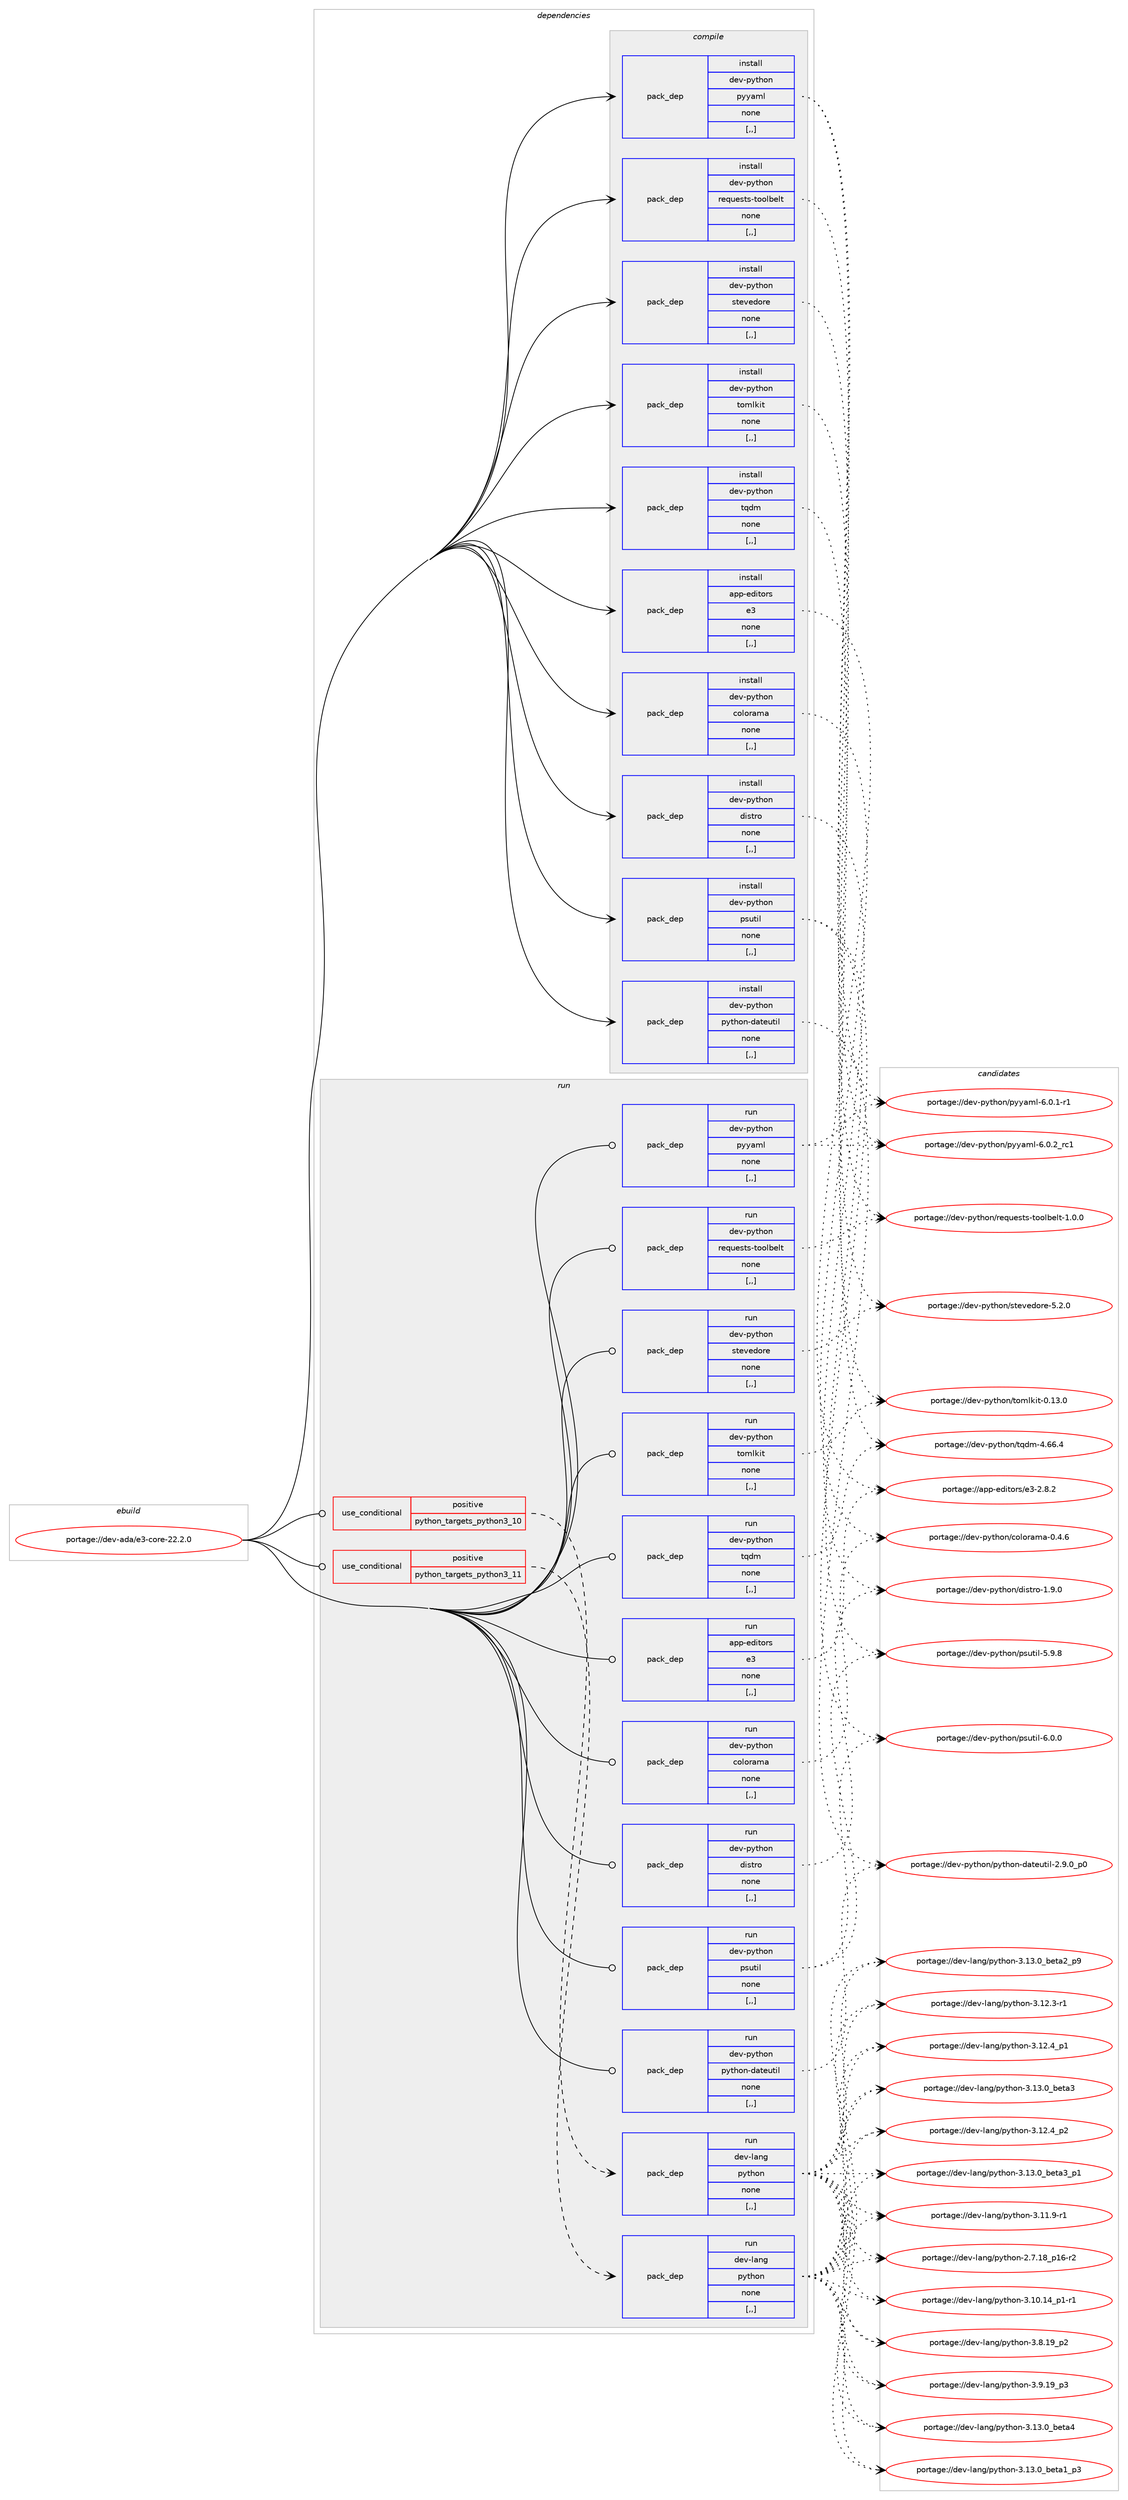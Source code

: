 digraph prolog {

# *************
# Graph options
# *************

newrank=true;
concentrate=true;
compound=true;
graph [rankdir=LR,fontname=Helvetica,fontsize=10,ranksep=1.5];#, ranksep=2.5, nodesep=0.2];
edge  [arrowhead=vee];
node  [fontname=Helvetica,fontsize=10];

# **********
# The ebuild
# **********

subgraph cluster_leftcol {
color=gray;
label=<<i>ebuild</i>>;
id [label="portage://dev-ada/e3-core-22.2.0", color=red, width=4, href="../dev-ada/e3-core-22.2.0.svg"];
}

# ****************
# The dependencies
# ****************

subgraph cluster_midcol {
color=gray;
label=<<i>dependencies</i>>;
subgraph cluster_compile {
fillcolor="#eeeeee";
style=filled;
label=<<i>compile</i>>;
subgraph pack46556 {
dependency63991 [label=<<TABLE BORDER="0" CELLBORDER="1" CELLSPACING="0" CELLPADDING="4" WIDTH="220"><TR><TD ROWSPAN="6" CELLPADDING="30">pack_dep</TD></TR><TR><TD WIDTH="110">install</TD></TR><TR><TD>dev-python</TD></TR><TR><TD>colorama</TD></TR><TR><TD>none</TD></TR><TR><TD>[,,]</TD></TR></TABLE>>, shape=none, color=blue];
}
id:e -> dependency63991:w [weight=20,style="solid",arrowhead="vee"];
subgraph pack46557 {
dependency63992 [label=<<TABLE BORDER="0" CELLBORDER="1" CELLSPACING="0" CELLPADDING="4" WIDTH="220"><TR><TD ROWSPAN="6" CELLPADDING="30">pack_dep</TD></TR><TR><TD WIDTH="110">install</TD></TR><TR><TD>dev-python</TD></TR><TR><TD>distro</TD></TR><TR><TD>none</TD></TR><TR><TD>[,,]</TD></TR></TABLE>>, shape=none, color=blue];
}
id:e -> dependency63992:w [weight=20,style="solid",arrowhead="vee"];
subgraph pack46558 {
dependency63993 [label=<<TABLE BORDER="0" CELLBORDER="1" CELLSPACING="0" CELLPADDING="4" WIDTH="220"><TR><TD ROWSPAN="6" CELLPADDING="30">pack_dep</TD></TR><TR><TD WIDTH="110">install</TD></TR><TR><TD>dev-python</TD></TR><TR><TD>psutil</TD></TR><TR><TD>none</TD></TR><TR><TD>[,,]</TD></TR></TABLE>>, shape=none, color=blue];
}
id:e -> dependency63993:w [weight=20,style="solid",arrowhead="vee"];
subgraph pack46559 {
dependency63994 [label=<<TABLE BORDER="0" CELLBORDER="1" CELLSPACING="0" CELLPADDING="4" WIDTH="220"><TR><TD ROWSPAN="6" CELLPADDING="30">pack_dep</TD></TR><TR><TD WIDTH="110">install</TD></TR><TR><TD>dev-python</TD></TR><TR><TD>python-dateutil</TD></TR><TR><TD>none</TD></TR><TR><TD>[,,]</TD></TR></TABLE>>, shape=none, color=blue];
}
id:e -> dependency63994:w [weight=20,style="solid",arrowhead="vee"];
subgraph pack46560 {
dependency63995 [label=<<TABLE BORDER="0" CELLBORDER="1" CELLSPACING="0" CELLPADDING="4" WIDTH="220"><TR><TD ROWSPAN="6" CELLPADDING="30">pack_dep</TD></TR><TR><TD WIDTH="110">install</TD></TR><TR><TD>dev-python</TD></TR><TR><TD>pyyaml</TD></TR><TR><TD>none</TD></TR><TR><TD>[,,]</TD></TR></TABLE>>, shape=none, color=blue];
}
id:e -> dependency63995:w [weight=20,style="solid",arrowhead="vee"];
subgraph pack46561 {
dependency63996 [label=<<TABLE BORDER="0" CELLBORDER="1" CELLSPACING="0" CELLPADDING="4" WIDTH="220"><TR><TD ROWSPAN="6" CELLPADDING="30">pack_dep</TD></TR><TR><TD WIDTH="110">install</TD></TR><TR><TD>dev-python</TD></TR><TR><TD>requests-toolbelt</TD></TR><TR><TD>none</TD></TR><TR><TD>[,,]</TD></TR></TABLE>>, shape=none, color=blue];
}
id:e -> dependency63996:w [weight=20,style="solid",arrowhead="vee"];
subgraph pack46562 {
dependency63997 [label=<<TABLE BORDER="0" CELLBORDER="1" CELLSPACING="0" CELLPADDING="4" WIDTH="220"><TR><TD ROWSPAN="6" CELLPADDING="30">pack_dep</TD></TR><TR><TD WIDTH="110">install</TD></TR><TR><TD>dev-python</TD></TR><TR><TD>stevedore</TD></TR><TR><TD>none</TD></TR><TR><TD>[,,]</TD></TR></TABLE>>, shape=none, color=blue];
}
id:e -> dependency63997:w [weight=20,style="solid",arrowhead="vee"];
subgraph pack46563 {
dependency63998 [label=<<TABLE BORDER="0" CELLBORDER="1" CELLSPACING="0" CELLPADDING="4" WIDTH="220"><TR><TD ROWSPAN="6" CELLPADDING="30">pack_dep</TD></TR><TR><TD WIDTH="110">install</TD></TR><TR><TD>dev-python</TD></TR><TR><TD>tomlkit</TD></TR><TR><TD>none</TD></TR><TR><TD>[,,]</TD></TR></TABLE>>, shape=none, color=blue];
}
id:e -> dependency63998:w [weight=20,style="solid",arrowhead="vee"];
subgraph pack46564 {
dependency63999 [label=<<TABLE BORDER="0" CELLBORDER="1" CELLSPACING="0" CELLPADDING="4" WIDTH="220"><TR><TD ROWSPAN="6" CELLPADDING="30">pack_dep</TD></TR><TR><TD WIDTH="110">install</TD></TR><TR><TD>dev-python</TD></TR><TR><TD>tqdm</TD></TR><TR><TD>none</TD></TR><TR><TD>[,,]</TD></TR></TABLE>>, shape=none, color=blue];
}
id:e -> dependency63999:w [weight=20,style="solid",arrowhead="vee"];
subgraph pack46565 {
dependency64000 [label=<<TABLE BORDER="0" CELLBORDER="1" CELLSPACING="0" CELLPADDING="4" WIDTH="220"><TR><TD ROWSPAN="6" CELLPADDING="30">pack_dep</TD></TR><TR><TD WIDTH="110">install</TD></TR><TR><TD>app-editors</TD></TR><TR><TD>e3</TD></TR><TR><TD>none</TD></TR><TR><TD>[,,]</TD></TR></TABLE>>, shape=none, color=blue];
}
id:e -> dependency64000:w [weight=20,style="solid",arrowhead="vee"];
}
subgraph cluster_compileandrun {
fillcolor="#eeeeee";
style=filled;
label=<<i>compile and run</i>>;
}
subgraph cluster_run {
fillcolor="#eeeeee";
style=filled;
label=<<i>run</i>>;
subgraph cond16515 {
dependency64001 [label=<<TABLE BORDER="0" CELLBORDER="1" CELLSPACING="0" CELLPADDING="4"><TR><TD ROWSPAN="3" CELLPADDING="10">use_conditional</TD></TR><TR><TD>positive</TD></TR><TR><TD>python_targets_python3_10</TD></TR></TABLE>>, shape=none, color=red];
subgraph pack46566 {
dependency64002 [label=<<TABLE BORDER="0" CELLBORDER="1" CELLSPACING="0" CELLPADDING="4" WIDTH="220"><TR><TD ROWSPAN="6" CELLPADDING="30">pack_dep</TD></TR><TR><TD WIDTH="110">run</TD></TR><TR><TD>dev-lang</TD></TR><TR><TD>python</TD></TR><TR><TD>none</TD></TR><TR><TD>[,,]</TD></TR></TABLE>>, shape=none, color=blue];
}
dependency64001:e -> dependency64002:w [weight=20,style="dashed",arrowhead="vee"];
}
id:e -> dependency64001:w [weight=20,style="solid",arrowhead="odot"];
subgraph cond16516 {
dependency64003 [label=<<TABLE BORDER="0" CELLBORDER="1" CELLSPACING="0" CELLPADDING="4"><TR><TD ROWSPAN="3" CELLPADDING="10">use_conditional</TD></TR><TR><TD>positive</TD></TR><TR><TD>python_targets_python3_11</TD></TR></TABLE>>, shape=none, color=red];
subgraph pack46567 {
dependency64004 [label=<<TABLE BORDER="0" CELLBORDER="1" CELLSPACING="0" CELLPADDING="4" WIDTH="220"><TR><TD ROWSPAN="6" CELLPADDING="30">pack_dep</TD></TR><TR><TD WIDTH="110">run</TD></TR><TR><TD>dev-lang</TD></TR><TR><TD>python</TD></TR><TR><TD>none</TD></TR><TR><TD>[,,]</TD></TR></TABLE>>, shape=none, color=blue];
}
dependency64003:e -> dependency64004:w [weight=20,style="dashed",arrowhead="vee"];
}
id:e -> dependency64003:w [weight=20,style="solid",arrowhead="odot"];
subgraph pack46568 {
dependency64005 [label=<<TABLE BORDER="0" CELLBORDER="1" CELLSPACING="0" CELLPADDING="4" WIDTH="220"><TR><TD ROWSPAN="6" CELLPADDING="30">pack_dep</TD></TR><TR><TD WIDTH="110">run</TD></TR><TR><TD>dev-python</TD></TR><TR><TD>colorama</TD></TR><TR><TD>none</TD></TR><TR><TD>[,,]</TD></TR></TABLE>>, shape=none, color=blue];
}
id:e -> dependency64005:w [weight=20,style="solid",arrowhead="odot"];
subgraph pack46569 {
dependency64006 [label=<<TABLE BORDER="0" CELLBORDER="1" CELLSPACING="0" CELLPADDING="4" WIDTH="220"><TR><TD ROWSPAN="6" CELLPADDING="30">pack_dep</TD></TR><TR><TD WIDTH="110">run</TD></TR><TR><TD>dev-python</TD></TR><TR><TD>distro</TD></TR><TR><TD>none</TD></TR><TR><TD>[,,]</TD></TR></TABLE>>, shape=none, color=blue];
}
id:e -> dependency64006:w [weight=20,style="solid",arrowhead="odot"];
subgraph pack46570 {
dependency64007 [label=<<TABLE BORDER="0" CELLBORDER="1" CELLSPACING="0" CELLPADDING="4" WIDTH="220"><TR><TD ROWSPAN="6" CELLPADDING="30">pack_dep</TD></TR><TR><TD WIDTH="110">run</TD></TR><TR><TD>dev-python</TD></TR><TR><TD>psutil</TD></TR><TR><TD>none</TD></TR><TR><TD>[,,]</TD></TR></TABLE>>, shape=none, color=blue];
}
id:e -> dependency64007:w [weight=20,style="solid",arrowhead="odot"];
subgraph pack46571 {
dependency64008 [label=<<TABLE BORDER="0" CELLBORDER="1" CELLSPACING="0" CELLPADDING="4" WIDTH="220"><TR><TD ROWSPAN="6" CELLPADDING="30">pack_dep</TD></TR><TR><TD WIDTH="110">run</TD></TR><TR><TD>dev-python</TD></TR><TR><TD>python-dateutil</TD></TR><TR><TD>none</TD></TR><TR><TD>[,,]</TD></TR></TABLE>>, shape=none, color=blue];
}
id:e -> dependency64008:w [weight=20,style="solid",arrowhead="odot"];
subgraph pack46572 {
dependency64009 [label=<<TABLE BORDER="0" CELLBORDER="1" CELLSPACING="0" CELLPADDING="4" WIDTH="220"><TR><TD ROWSPAN="6" CELLPADDING="30">pack_dep</TD></TR><TR><TD WIDTH="110">run</TD></TR><TR><TD>dev-python</TD></TR><TR><TD>pyyaml</TD></TR><TR><TD>none</TD></TR><TR><TD>[,,]</TD></TR></TABLE>>, shape=none, color=blue];
}
id:e -> dependency64009:w [weight=20,style="solid",arrowhead="odot"];
subgraph pack46573 {
dependency64010 [label=<<TABLE BORDER="0" CELLBORDER="1" CELLSPACING="0" CELLPADDING="4" WIDTH="220"><TR><TD ROWSPAN="6" CELLPADDING="30">pack_dep</TD></TR><TR><TD WIDTH="110">run</TD></TR><TR><TD>dev-python</TD></TR><TR><TD>requests-toolbelt</TD></TR><TR><TD>none</TD></TR><TR><TD>[,,]</TD></TR></TABLE>>, shape=none, color=blue];
}
id:e -> dependency64010:w [weight=20,style="solid",arrowhead="odot"];
subgraph pack46574 {
dependency64011 [label=<<TABLE BORDER="0" CELLBORDER="1" CELLSPACING="0" CELLPADDING="4" WIDTH="220"><TR><TD ROWSPAN="6" CELLPADDING="30">pack_dep</TD></TR><TR><TD WIDTH="110">run</TD></TR><TR><TD>dev-python</TD></TR><TR><TD>stevedore</TD></TR><TR><TD>none</TD></TR><TR><TD>[,,]</TD></TR></TABLE>>, shape=none, color=blue];
}
id:e -> dependency64011:w [weight=20,style="solid",arrowhead="odot"];
subgraph pack46575 {
dependency64012 [label=<<TABLE BORDER="0" CELLBORDER="1" CELLSPACING="0" CELLPADDING="4" WIDTH="220"><TR><TD ROWSPAN="6" CELLPADDING="30">pack_dep</TD></TR><TR><TD WIDTH="110">run</TD></TR><TR><TD>dev-python</TD></TR><TR><TD>tomlkit</TD></TR><TR><TD>none</TD></TR><TR><TD>[,,]</TD></TR></TABLE>>, shape=none, color=blue];
}
id:e -> dependency64012:w [weight=20,style="solid",arrowhead="odot"];
subgraph pack46576 {
dependency64013 [label=<<TABLE BORDER="0" CELLBORDER="1" CELLSPACING="0" CELLPADDING="4" WIDTH="220"><TR><TD ROWSPAN="6" CELLPADDING="30">pack_dep</TD></TR><TR><TD WIDTH="110">run</TD></TR><TR><TD>dev-python</TD></TR><TR><TD>tqdm</TD></TR><TR><TD>none</TD></TR><TR><TD>[,,]</TD></TR></TABLE>>, shape=none, color=blue];
}
id:e -> dependency64013:w [weight=20,style="solid",arrowhead="odot"];
subgraph pack46577 {
dependency64014 [label=<<TABLE BORDER="0" CELLBORDER="1" CELLSPACING="0" CELLPADDING="4" WIDTH="220"><TR><TD ROWSPAN="6" CELLPADDING="30">pack_dep</TD></TR><TR><TD WIDTH="110">run</TD></TR><TR><TD>app-editors</TD></TR><TR><TD>e3</TD></TR><TR><TD>none</TD></TR><TR><TD>[,,]</TD></TR></TABLE>>, shape=none, color=blue];
}
id:e -> dependency64014:w [weight=20,style="solid",arrowhead="odot"];
}
}

# **************
# The candidates
# **************

subgraph cluster_choices {
rank=same;
color=gray;
label=<<i>candidates</i>>;

subgraph choice46556 {
color=black;
nodesep=1;
choice1001011184511212111610411111047991111081111149710997454846524654 [label="portage://dev-python/colorama-0.4.6", color=red, width=4,href="../dev-python/colorama-0.4.6.svg"];
dependency63991:e -> choice1001011184511212111610411111047991111081111149710997454846524654:w [style=dotted,weight="100"];
}
subgraph choice46557 {
color=black;
nodesep=1;
choice1001011184511212111610411111047100105115116114111454946574648 [label="portage://dev-python/distro-1.9.0", color=red, width=4,href="../dev-python/distro-1.9.0.svg"];
dependency63992:e -> choice1001011184511212111610411111047100105115116114111454946574648:w [style=dotted,weight="100"];
}
subgraph choice46558 {
color=black;
nodesep=1;
choice1001011184511212111610411111047112115117116105108455446484648 [label="portage://dev-python/psutil-6.0.0", color=red, width=4,href="../dev-python/psutil-6.0.0.svg"];
choice1001011184511212111610411111047112115117116105108455346574656 [label="portage://dev-python/psutil-5.9.8", color=red, width=4,href="../dev-python/psutil-5.9.8.svg"];
dependency63993:e -> choice1001011184511212111610411111047112115117116105108455446484648:w [style=dotted,weight="100"];
dependency63993:e -> choice1001011184511212111610411111047112115117116105108455346574656:w [style=dotted,weight="100"];
}
subgraph choice46559 {
color=black;
nodesep=1;
choice100101118451121211161041111104711212111610411111045100971161011171161051084550465746489511248 [label="portage://dev-python/python-dateutil-2.9.0_p0", color=red, width=4,href="../dev-python/python-dateutil-2.9.0_p0.svg"];
dependency63994:e -> choice100101118451121211161041111104711212111610411111045100971161011171161051084550465746489511248:w [style=dotted,weight="100"];
}
subgraph choice46560 {
color=black;
nodesep=1;
choice100101118451121211161041111104711212112197109108455446484650951149949 [label="portage://dev-python/pyyaml-6.0.2_rc1", color=red, width=4,href="../dev-python/pyyaml-6.0.2_rc1.svg"];
choice1001011184511212111610411111047112121121971091084554464846494511449 [label="portage://dev-python/pyyaml-6.0.1-r1", color=red, width=4,href="../dev-python/pyyaml-6.0.1-r1.svg"];
dependency63995:e -> choice100101118451121211161041111104711212112197109108455446484650951149949:w [style=dotted,weight="100"];
dependency63995:e -> choice1001011184511212111610411111047112121121971091084554464846494511449:w [style=dotted,weight="100"];
}
subgraph choice46561 {
color=black;
nodesep=1;
choice10010111845112121116104111110471141011131171011151161154511611111110898101108116454946484648 [label="portage://dev-python/requests-toolbelt-1.0.0", color=red, width=4,href="../dev-python/requests-toolbelt-1.0.0.svg"];
dependency63996:e -> choice10010111845112121116104111110471141011131171011151161154511611111110898101108116454946484648:w [style=dotted,weight="100"];
}
subgraph choice46562 {
color=black;
nodesep=1;
choice1001011184511212111610411111047115116101118101100111114101455346504648 [label="portage://dev-python/stevedore-5.2.0", color=red, width=4,href="../dev-python/stevedore-5.2.0.svg"];
dependency63997:e -> choice1001011184511212111610411111047115116101118101100111114101455346504648:w [style=dotted,weight="100"];
}
subgraph choice46563 {
color=black;
nodesep=1;
choice100101118451121211161041111104711611110910810710511645484649514648 [label="portage://dev-python/tomlkit-0.13.0", color=red, width=4,href="../dev-python/tomlkit-0.13.0.svg"];
dependency63998:e -> choice100101118451121211161041111104711611110910810710511645484649514648:w [style=dotted,weight="100"];
}
subgraph choice46564 {
color=black;
nodesep=1;
choice100101118451121211161041111104711611310010945524654544652 [label="portage://dev-python/tqdm-4.66.4", color=red, width=4,href="../dev-python/tqdm-4.66.4.svg"];
dependency63999:e -> choice100101118451121211161041111104711611310010945524654544652:w [style=dotted,weight="100"];
}
subgraph choice46565 {
color=black;
nodesep=1;
choice97112112451011001051161111141154710151455046564650 [label="portage://app-editors/e3-2.8.2", color=red, width=4,href="../app-editors/e3-2.8.2.svg"];
dependency64000:e -> choice97112112451011001051161111141154710151455046564650:w [style=dotted,weight="100"];
}
subgraph choice46566 {
color=black;
nodesep=1;
choice1001011184510897110103471121211161041111104551464951464895981011169752 [label="portage://dev-lang/python-3.13.0_beta4", color=red, width=4,href="../dev-lang/python-3.13.0_beta4.svg"];
choice10010111845108971101034711212111610411111045514649514648959810111697519511249 [label="portage://dev-lang/python-3.13.0_beta3_p1", color=red, width=4,href="../dev-lang/python-3.13.0_beta3_p1.svg"];
choice1001011184510897110103471121211161041111104551464951464895981011169751 [label="portage://dev-lang/python-3.13.0_beta3", color=red, width=4,href="../dev-lang/python-3.13.0_beta3.svg"];
choice10010111845108971101034711212111610411111045514649514648959810111697509511257 [label="portage://dev-lang/python-3.13.0_beta2_p9", color=red, width=4,href="../dev-lang/python-3.13.0_beta2_p9.svg"];
choice10010111845108971101034711212111610411111045514649514648959810111697499511251 [label="portage://dev-lang/python-3.13.0_beta1_p3", color=red, width=4,href="../dev-lang/python-3.13.0_beta1_p3.svg"];
choice100101118451089711010347112121116104111110455146495046529511250 [label="portage://dev-lang/python-3.12.4_p2", color=red, width=4,href="../dev-lang/python-3.12.4_p2.svg"];
choice100101118451089711010347112121116104111110455146495046529511249 [label="portage://dev-lang/python-3.12.4_p1", color=red, width=4,href="../dev-lang/python-3.12.4_p1.svg"];
choice100101118451089711010347112121116104111110455146495046514511449 [label="portage://dev-lang/python-3.12.3-r1", color=red, width=4,href="../dev-lang/python-3.12.3-r1.svg"];
choice100101118451089711010347112121116104111110455146494946574511449 [label="portage://dev-lang/python-3.11.9-r1", color=red, width=4,href="../dev-lang/python-3.11.9-r1.svg"];
choice100101118451089711010347112121116104111110455146494846495295112494511449 [label="portage://dev-lang/python-3.10.14_p1-r1", color=red, width=4,href="../dev-lang/python-3.10.14_p1-r1.svg"];
choice100101118451089711010347112121116104111110455146574649579511251 [label="portage://dev-lang/python-3.9.19_p3", color=red, width=4,href="../dev-lang/python-3.9.19_p3.svg"];
choice100101118451089711010347112121116104111110455146564649579511250 [label="portage://dev-lang/python-3.8.19_p2", color=red, width=4,href="../dev-lang/python-3.8.19_p2.svg"];
choice100101118451089711010347112121116104111110455046554649569511249544511450 [label="portage://dev-lang/python-2.7.18_p16-r2", color=red, width=4,href="../dev-lang/python-2.7.18_p16-r2.svg"];
dependency64002:e -> choice1001011184510897110103471121211161041111104551464951464895981011169752:w [style=dotted,weight="100"];
dependency64002:e -> choice10010111845108971101034711212111610411111045514649514648959810111697519511249:w [style=dotted,weight="100"];
dependency64002:e -> choice1001011184510897110103471121211161041111104551464951464895981011169751:w [style=dotted,weight="100"];
dependency64002:e -> choice10010111845108971101034711212111610411111045514649514648959810111697509511257:w [style=dotted,weight="100"];
dependency64002:e -> choice10010111845108971101034711212111610411111045514649514648959810111697499511251:w [style=dotted,weight="100"];
dependency64002:e -> choice100101118451089711010347112121116104111110455146495046529511250:w [style=dotted,weight="100"];
dependency64002:e -> choice100101118451089711010347112121116104111110455146495046529511249:w [style=dotted,weight="100"];
dependency64002:e -> choice100101118451089711010347112121116104111110455146495046514511449:w [style=dotted,weight="100"];
dependency64002:e -> choice100101118451089711010347112121116104111110455146494946574511449:w [style=dotted,weight="100"];
dependency64002:e -> choice100101118451089711010347112121116104111110455146494846495295112494511449:w [style=dotted,weight="100"];
dependency64002:e -> choice100101118451089711010347112121116104111110455146574649579511251:w [style=dotted,weight="100"];
dependency64002:e -> choice100101118451089711010347112121116104111110455146564649579511250:w [style=dotted,weight="100"];
dependency64002:e -> choice100101118451089711010347112121116104111110455046554649569511249544511450:w [style=dotted,weight="100"];
}
subgraph choice46567 {
color=black;
nodesep=1;
choice1001011184510897110103471121211161041111104551464951464895981011169752 [label="portage://dev-lang/python-3.13.0_beta4", color=red, width=4,href="../dev-lang/python-3.13.0_beta4.svg"];
choice10010111845108971101034711212111610411111045514649514648959810111697519511249 [label="portage://dev-lang/python-3.13.0_beta3_p1", color=red, width=4,href="../dev-lang/python-3.13.0_beta3_p1.svg"];
choice1001011184510897110103471121211161041111104551464951464895981011169751 [label="portage://dev-lang/python-3.13.0_beta3", color=red, width=4,href="../dev-lang/python-3.13.0_beta3.svg"];
choice10010111845108971101034711212111610411111045514649514648959810111697509511257 [label="portage://dev-lang/python-3.13.0_beta2_p9", color=red, width=4,href="../dev-lang/python-3.13.0_beta2_p9.svg"];
choice10010111845108971101034711212111610411111045514649514648959810111697499511251 [label="portage://dev-lang/python-3.13.0_beta1_p3", color=red, width=4,href="../dev-lang/python-3.13.0_beta1_p3.svg"];
choice100101118451089711010347112121116104111110455146495046529511250 [label="portage://dev-lang/python-3.12.4_p2", color=red, width=4,href="../dev-lang/python-3.12.4_p2.svg"];
choice100101118451089711010347112121116104111110455146495046529511249 [label="portage://dev-lang/python-3.12.4_p1", color=red, width=4,href="../dev-lang/python-3.12.4_p1.svg"];
choice100101118451089711010347112121116104111110455146495046514511449 [label="portage://dev-lang/python-3.12.3-r1", color=red, width=4,href="../dev-lang/python-3.12.3-r1.svg"];
choice100101118451089711010347112121116104111110455146494946574511449 [label="portage://dev-lang/python-3.11.9-r1", color=red, width=4,href="../dev-lang/python-3.11.9-r1.svg"];
choice100101118451089711010347112121116104111110455146494846495295112494511449 [label="portage://dev-lang/python-3.10.14_p1-r1", color=red, width=4,href="../dev-lang/python-3.10.14_p1-r1.svg"];
choice100101118451089711010347112121116104111110455146574649579511251 [label="portage://dev-lang/python-3.9.19_p3", color=red, width=4,href="../dev-lang/python-3.9.19_p3.svg"];
choice100101118451089711010347112121116104111110455146564649579511250 [label="portage://dev-lang/python-3.8.19_p2", color=red, width=4,href="../dev-lang/python-3.8.19_p2.svg"];
choice100101118451089711010347112121116104111110455046554649569511249544511450 [label="portage://dev-lang/python-2.7.18_p16-r2", color=red, width=4,href="../dev-lang/python-2.7.18_p16-r2.svg"];
dependency64004:e -> choice1001011184510897110103471121211161041111104551464951464895981011169752:w [style=dotted,weight="100"];
dependency64004:e -> choice10010111845108971101034711212111610411111045514649514648959810111697519511249:w [style=dotted,weight="100"];
dependency64004:e -> choice1001011184510897110103471121211161041111104551464951464895981011169751:w [style=dotted,weight="100"];
dependency64004:e -> choice10010111845108971101034711212111610411111045514649514648959810111697509511257:w [style=dotted,weight="100"];
dependency64004:e -> choice10010111845108971101034711212111610411111045514649514648959810111697499511251:w [style=dotted,weight="100"];
dependency64004:e -> choice100101118451089711010347112121116104111110455146495046529511250:w [style=dotted,weight="100"];
dependency64004:e -> choice100101118451089711010347112121116104111110455146495046529511249:w [style=dotted,weight="100"];
dependency64004:e -> choice100101118451089711010347112121116104111110455146495046514511449:w [style=dotted,weight="100"];
dependency64004:e -> choice100101118451089711010347112121116104111110455146494946574511449:w [style=dotted,weight="100"];
dependency64004:e -> choice100101118451089711010347112121116104111110455146494846495295112494511449:w [style=dotted,weight="100"];
dependency64004:e -> choice100101118451089711010347112121116104111110455146574649579511251:w [style=dotted,weight="100"];
dependency64004:e -> choice100101118451089711010347112121116104111110455146564649579511250:w [style=dotted,weight="100"];
dependency64004:e -> choice100101118451089711010347112121116104111110455046554649569511249544511450:w [style=dotted,weight="100"];
}
subgraph choice46568 {
color=black;
nodesep=1;
choice1001011184511212111610411111047991111081111149710997454846524654 [label="portage://dev-python/colorama-0.4.6", color=red, width=4,href="../dev-python/colorama-0.4.6.svg"];
dependency64005:e -> choice1001011184511212111610411111047991111081111149710997454846524654:w [style=dotted,weight="100"];
}
subgraph choice46569 {
color=black;
nodesep=1;
choice1001011184511212111610411111047100105115116114111454946574648 [label="portage://dev-python/distro-1.9.0", color=red, width=4,href="../dev-python/distro-1.9.0.svg"];
dependency64006:e -> choice1001011184511212111610411111047100105115116114111454946574648:w [style=dotted,weight="100"];
}
subgraph choice46570 {
color=black;
nodesep=1;
choice1001011184511212111610411111047112115117116105108455446484648 [label="portage://dev-python/psutil-6.0.0", color=red, width=4,href="../dev-python/psutil-6.0.0.svg"];
choice1001011184511212111610411111047112115117116105108455346574656 [label="portage://dev-python/psutil-5.9.8", color=red, width=4,href="../dev-python/psutil-5.9.8.svg"];
dependency64007:e -> choice1001011184511212111610411111047112115117116105108455446484648:w [style=dotted,weight="100"];
dependency64007:e -> choice1001011184511212111610411111047112115117116105108455346574656:w [style=dotted,weight="100"];
}
subgraph choice46571 {
color=black;
nodesep=1;
choice100101118451121211161041111104711212111610411111045100971161011171161051084550465746489511248 [label="portage://dev-python/python-dateutil-2.9.0_p0", color=red, width=4,href="../dev-python/python-dateutil-2.9.0_p0.svg"];
dependency64008:e -> choice100101118451121211161041111104711212111610411111045100971161011171161051084550465746489511248:w [style=dotted,weight="100"];
}
subgraph choice46572 {
color=black;
nodesep=1;
choice100101118451121211161041111104711212112197109108455446484650951149949 [label="portage://dev-python/pyyaml-6.0.2_rc1", color=red, width=4,href="../dev-python/pyyaml-6.0.2_rc1.svg"];
choice1001011184511212111610411111047112121121971091084554464846494511449 [label="portage://dev-python/pyyaml-6.0.1-r1", color=red, width=4,href="../dev-python/pyyaml-6.0.1-r1.svg"];
dependency64009:e -> choice100101118451121211161041111104711212112197109108455446484650951149949:w [style=dotted,weight="100"];
dependency64009:e -> choice1001011184511212111610411111047112121121971091084554464846494511449:w [style=dotted,weight="100"];
}
subgraph choice46573 {
color=black;
nodesep=1;
choice10010111845112121116104111110471141011131171011151161154511611111110898101108116454946484648 [label="portage://dev-python/requests-toolbelt-1.0.0", color=red, width=4,href="../dev-python/requests-toolbelt-1.0.0.svg"];
dependency64010:e -> choice10010111845112121116104111110471141011131171011151161154511611111110898101108116454946484648:w [style=dotted,weight="100"];
}
subgraph choice46574 {
color=black;
nodesep=1;
choice1001011184511212111610411111047115116101118101100111114101455346504648 [label="portage://dev-python/stevedore-5.2.0", color=red, width=4,href="../dev-python/stevedore-5.2.0.svg"];
dependency64011:e -> choice1001011184511212111610411111047115116101118101100111114101455346504648:w [style=dotted,weight="100"];
}
subgraph choice46575 {
color=black;
nodesep=1;
choice100101118451121211161041111104711611110910810710511645484649514648 [label="portage://dev-python/tomlkit-0.13.0", color=red, width=4,href="../dev-python/tomlkit-0.13.0.svg"];
dependency64012:e -> choice100101118451121211161041111104711611110910810710511645484649514648:w [style=dotted,weight="100"];
}
subgraph choice46576 {
color=black;
nodesep=1;
choice100101118451121211161041111104711611310010945524654544652 [label="portage://dev-python/tqdm-4.66.4", color=red, width=4,href="../dev-python/tqdm-4.66.4.svg"];
dependency64013:e -> choice100101118451121211161041111104711611310010945524654544652:w [style=dotted,weight="100"];
}
subgraph choice46577 {
color=black;
nodesep=1;
choice97112112451011001051161111141154710151455046564650 [label="portage://app-editors/e3-2.8.2", color=red, width=4,href="../app-editors/e3-2.8.2.svg"];
dependency64014:e -> choice97112112451011001051161111141154710151455046564650:w [style=dotted,weight="100"];
}
}

}
